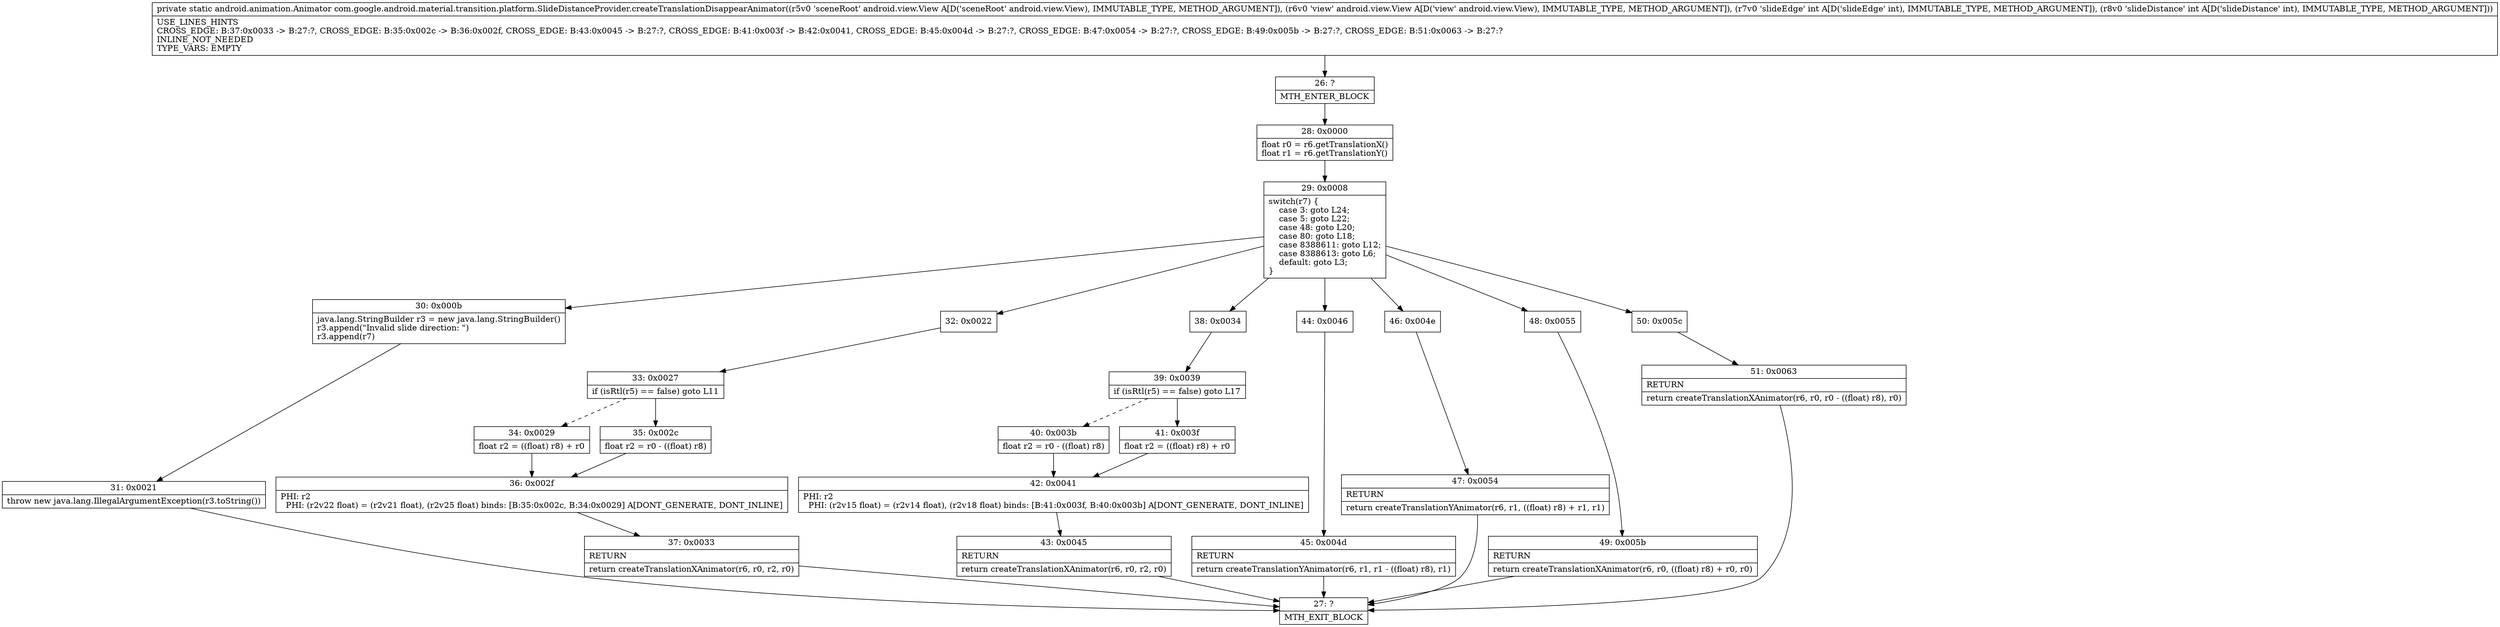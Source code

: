 digraph "CFG forcom.google.android.material.transition.platform.SlideDistanceProvider.createTranslationDisappearAnimator(Landroid\/view\/View;Landroid\/view\/View;II)Landroid\/animation\/Animator;" {
Node_26 [shape=record,label="{26\:\ ?|MTH_ENTER_BLOCK\l}"];
Node_28 [shape=record,label="{28\:\ 0x0000|float r0 = r6.getTranslationX()\lfloat r1 = r6.getTranslationY()\l}"];
Node_29 [shape=record,label="{29\:\ 0x0008|switch(r7) \{\l    case 3: goto L24;\l    case 5: goto L22;\l    case 48: goto L20;\l    case 80: goto L18;\l    case 8388611: goto L12;\l    case 8388613: goto L6;\l    default: goto L3;\l\}\l}"];
Node_30 [shape=record,label="{30\:\ 0x000b|java.lang.StringBuilder r3 = new java.lang.StringBuilder()\lr3.append(\"Invalid slide direction: \")\lr3.append(r7)\l}"];
Node_31 [shape=record,label="{31\:\ 0x0021|throw new java.lang.IllegalArgumentException(r3.toString())\l}"];
Node_27 [shape=record,label="{27\:\ ?|MTH_EXIT_BLOCK\l}"];
Node_32 [shape=record,label="{32\:\ 0x0022}"];
Node_33 [shape=record,label="{33\:\ 0x0027|if (isRtl(r5) == false) goto L11\l}"];
Node_34 [shape=record,label="{34\:\ 0x0029|float r2 = ((float) r8) + r0\l}"];
Node_36 [shape=record,label="{36\:\ 0x002f|PHI: r2 \l  PHI: (r2v22 float) = (r2v21 float), (r2v25 float) binds: [B:35:0x002c, B:34:0x0029] A[DONT_GENERATE, DONT_INLINE]\l}"];
Node_37 [shape=record,label="{37\:\ 0x0033|RETURN\l|return createTranslationXAnimator(r6, r0, r2, r0)\l}"];
Node_35 [shape=record,label="{35\:\ 0x002c|float r2 = r0 \- ((float) r8)\l}"];
Node_38 [shape=record,label="{38\:\ 0x0034}"];
Node_39 [shape=record,label="{39\:\ 0x0039|if (isRtl(r5) == false) goto L17\l}"];
Node_40 [shape=record,label="{40\:\ 0x003b|float r2 = r0 \- ((float) r8)\l}"];
Node_42 [shape=record,label="{42\:\ 0x0041|PHI: r2 \l  PHI: (r2v15 float) = (r2v14 float), (r2v18 float) binds: [B:41:0x003f, B:40:0x003b] A[DONT_GENERATE, DONT_INLINE]\l}"];
Node_43 [shape=record,label="{43\:\ 0x0045|RETURN\l|return createTranslationXAnimator(r6, r0, r2, r0)\l}"];
Node_41 [shape=record,label="{41\:\ 0x003f|float r2 = ((float) r8) + r0\l}"];
Node_44 [shape=record,label="{44\:\ 0x0046}"];
Node_45 [shape=record,label="{45\:\ 0x004d|RETURN\l|return createTranslationYAnimator(r6, r1, r1 \- ((float) r8), r1)\l}"];
Node_46 [shape=record,label="{46\:\ 0x004e}"];
Node_47 [shape=record,label="{47\:\ 0x0054|RETURN\l|return createTranslationYAnimator(r6, r1, ((float) r8) + r1, r1)\l}"];
Node_48 [shape=record,label="{48\:\ 0x0055}"];
Node_49 [shape=record,label="{49\:\ 0x005b|RETURN\l|return createTranslationXAnimator(r6, r0, ((float) r8) + r0, r0)\l}"];
Node_50 [shape=record,label="{50\:\ 0x005c}"];
Node_51 [shape=record,label="{51\:\ 0x0063|RETURN\l|return createTranslationXAnimator(r6, r0, r0 \- ((float) r8), r0)\l}"];
MethodNode[shape=record,label="{private static android.animation.Animator com.google.android.material.transition.platform.SlideDistanceProvider.createTranslationDisappearAnimator((r5v0 'sceneRoot' android.view.View A[D('sceneRoot' android.view.View), IMMUTABLE_TYPE, METHOD_ARGUMENT]), (r6v0 'view' android.view.View A[D('view' android.view.View), IMMUTABLE_TYPE, METHOD_ARGUMENT]), (r7v0 'slideEdge' int A[D('slideEdge' int), IMMUTABLE_TYPE, METHOD_ARGUMENT]), (r8v0 'slideDistance' int A[D('slideDistance' int), IMMUTABLE_TYPE, METHOD_ARGUMENT]))  | USE_LINES_HINTS\lCROSS_EDGE: B:37:0x0033 \-\> B:27:?, CROSS_EDGE: B:35:0x002c \-\> B:36:0x002f, CROSS_EDGE: B:43:0x0045 \-\> B:27:?, CROSS_EDGE: B:41:0x003f \-\> B:42:0x0041, CROSS_EDGE: B:45:0x004d \-\> B:27:?, CROSS_EDGE: B:47:0x0054 \-\> B:27:?, CROSS_EDGE: B:49:0x005b \-\> B:27:?, CROSS_EDGE: B:51:0x0063 \-\> B:27:?\lINLINE_NOT_NEEDED\lTYPE_VARS: EMPTY\l}"];
MethodNode -> Node_26;Node_26 -> Node_28;
Node_28 -> Node_29;
Node_29 -> Node_30;
Node_29 -> Node_32;
Node_29 -> Node_38;
Node_29 -> Node_44;
Node_29 -> Node_46;
Node_29 -> Node_48;
Node_29 -> Node_50;
Node_30 -> Node_31;
Node_31 -> Node_27;
Node_32 -> Node_33;
Node_33 -> Node_34[style=dashed];
Node_33 -> Node_35;
Node_34 -> Node_36;
Node_36 -> Node_37;
Node_37 -> Node_27;
Node_35 -> Node_36;
Node_38 -> Node_39;
Node_39 -> Node_40[style=dashed];
Node_39 -> Node_41;
Node_40 -> Node_42;
Node_42 -> Node_43;
Node_43 -> Node_27;
Node_41 -> Node_42;
Node_44 -> Node_45;
Node_45 -> Node_27;
Node_46 -> Node_47;
Node_47 -> Node_27;
Node_48 -> Node_49;
Node_49 -> Node_27;
Node_50 -> Node_51;
Node_51 -> Node_27;
}

